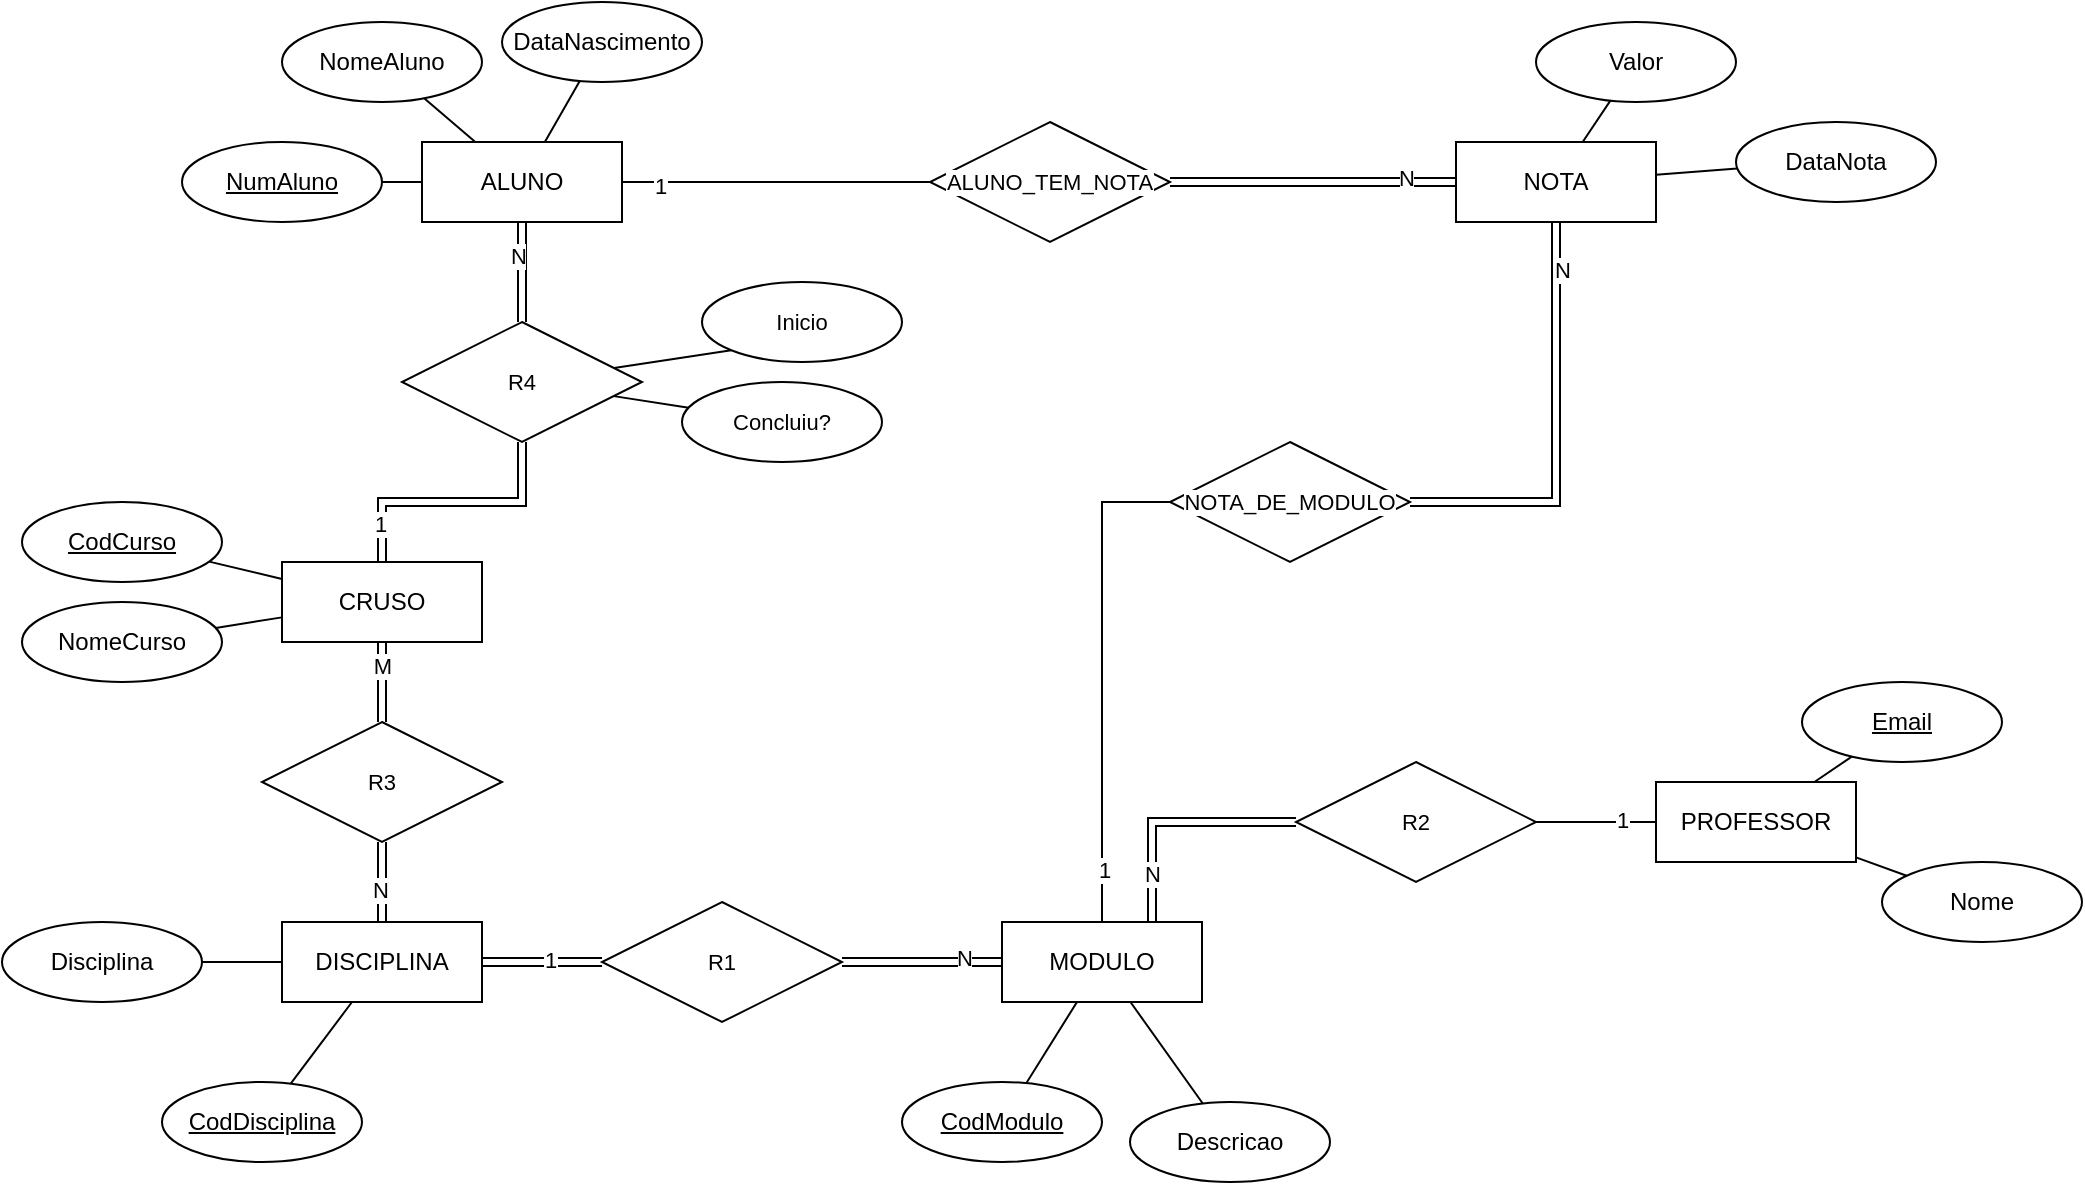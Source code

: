 <mxfile version="28.2.7">
  <diagram name="Página-1" id="MHhO3B8RtaJONkMKsSJi">
    <mxGraphModel dx="2013" dy="755" grid="1" gridSize="10" guides="1" tooltips="1" connect="1" arrows="1" fold="1" page="1" pageScale="1" pageWidth="827" pageHeight="1169" math="0" shadow="0">
      <root>
        <mxCell id="0" />
        <mxCell id="1" parent="0" />
        <mxCell id="IU_N7pR2QT1F5y08y8DE-42" style="shape=connector;rounded=0;orthogonalLoop=1;jettySize=auto;html=1;strokeColor=default;align=center;verticalAlign=middle;fontFamily=Helvetica;fontSize=11;fontColor=default;labelBackgroundColor=default;endArrow=none;endFill=0;edgeStyle=orthogonalEdgeStyle;" parent="1" source="IU_N7pR2QT1F5y08y8DE-1" target="IU_N7pR2QT1F5y08y8DE-36" edge="1">
          <mxGeometry relative="1" as="geometry" />
        </mxCell>
        <mxCell id="IU_N7pR2QT1F5y08y8DE-62" value="1" style="edgeLabel;html=1;align=center;verticalAlign=middle;resizable=0;points=[];fontFamily=Helvetica;fontSize=11;fontColor=default;labelBackgroundColor=default;" parent="IU_N7pR2QT1F5y08y8DE-42" vertex="1" connectable="0">
          <mxGeometry x="-0.753" y="-2" relative="1" as="geometry">
            <mxPoint as="offset" />
          </mxGeometry>
        </mxCell>
        <mxCell id="IU_N7pR2QT1F5y08y8DE-58" style="edgeStyle=orthogonalEdgeStyle;shape=link;rounded=0;orthogonalLoop=1;jettySize=auto;html=1;entryX=0.5;entryY=0;entryDx=0;entryDy=0;strokeColor=default;align=center;verticalAlign=middle;fontFamily=Helvetica;fontSize=11;fontColor=default;labelBackgroundColor=default;endArrow=none;endFill=0;" parent="1" source="IU_N7pR2QT1F5y08y8DE-1" target="IU_N7pR2QT1F5y08y8DE-41" edge="1">
          <mxGeometry relative="1" as="geometry" />
        </mxCell>
        <mxCell id="IU_N7pR2QT1F5y08y8DE-63" value="N" style="edgeLabel;html=1;align=center;verticalAlign=middle;resizable=0;points=[];fontFamily=Helvetica;fontSize=11;fontColor=default;labelBackgroundColor=default;" parent="IU_N7pR2QT1F5y08y8DE-58" vertex="1" connectable="0">
          <mxGeometry x="-0.32" y="-2" relative="1" as="geometry">
            <mxPoint as="offset" />
          </mxGeometry>
        </mxCell>
        <mxCell id="IU_N7pR2QT1F5y08y8DE-1" value="ALUNO" style="whiteSpace=wrap;html=1;align=center;" parent="1" vertex="1">
          <mxGeometry x="70" y="110" width="100" height="40" as="geometry" />
        </mxCell>
        <mxCell id="IU_N7pR2QT1F5y08y8DE-44" style="edgeStyle=orthogonalEdgeStyle;shape=link;rounded=0;orthogonalLoop=1;jettySize=auto;html=1;strokeColor=default;align=center;verticalAlign=middle;fontFamily=Helvetica;fontSize=11;fontColor=default;labelBackgroundColor=default;endArrow=none;endFill=0;" parent="1" source="IU_N7pR2QT1F5y08y8DE-2" target="IU_N7pR2QT1F5y08y8DE-36" edge="1">
          <mxGeometry relative="1" as="geometry" />
        </mxCell>
        <mxCell id="IU_N7pR2QT1F5y08y8DE-61" value="N" style="edgeLabel;html=1;align=center;verticalAlign=middle;resizable=0;points=[];fontFamily=Helvetica;fontSize=11;fontColor=default;labelBackgroundColor=default;" parent="IU_N7pR2QT1F5y08y8DE-44" vertex="1" connectable="0">
          <mxGeometry x="-0.65" y="-2" relative="1" as="geometry">
            <mxPoint as="offset" />
          </mxGeometry>
        </mxCell>
        <mxCell id="IU_N7pR2QT1F5y08y8DE-2" value="NOTA" style="whiteSpace=wrap;html=1;align=center;" parent="1" vertex="1">
          <mxGeometry x="587" y="110" width="100" height="40" as="geometry" />
        </mxCell>
        <mxCell id="IU_N7pR2QT1F5y08y8DE-50" style="edgeStyle=orthogonalEdgeStyle;shape=connector;rounded=0;orthogonalLoop=1;jettySize=auto;html=1;entryX=1;entryY=0.5;entryDx=0;entryDy=0;strokeColor=default;align=center;verticalAlign=middle;fontFamily=Helvetica;fontSize=11;fontColor=default;labelBackgroundColor=default;endArrow=none;endFill=0;" parent="1" source="IU_N7pR2QT1F5y08y8DE-3" target="IU_N7pR2QT1F5y08y8DE-38" edge="1">
          <mxGeometry relative="1" as="geometry" />
        </mxCell>
        <mxCell id="IU_N7pR2QT1F5y08y8DE-70" value="1" style="edgeLabel;html=1;align=center;verticalAlign=middle;resizable=0;points=[];fontFamily=Helvetica;fontSize=11;fontColor=default;labelBackgroundColor=default;" parent="IU_N7pR2QT1F5y08y8DE-50" vertex="1" connectable="0">
          <mxGeometry x="-0.433" y="-1" relative="1" as="geometry">
            <mxPoint as="offset" />
          </mxGeometry>
        </mxCell>
        <mxCell id="IU_N7pR2QT1F5y08y8DE-3" value="PROFESSOR" style="whiteSpace=wrap;html=1;align=center;" parent="1" vertex="1">
          <mxGeometry x="687" y="430" width="100" height="40" as="geometry" />
        </mxCell>
        <mxCell id="IU_N7pR2QT1F5y08y8DE-46" style="edgeStyle=orthogonalEdgeStyle;shape=connector;rounded=0;orthogonalLoop=1;jettySize=auto;html=1;entryX=0;entryY=0.5;entryDx=0;entryDy=0;strokeColor=default;align=center;verticalAlign=middle;fontFamily=Helvetica;fontSize=11;fontColor=default;labelBackgroundColor=default;endArrow=none;endFill=0;" parent="1" source="IU_N7pR2QT1F5y08y8DE-4" target="IU_N7pR2QT1F5y08y8DE-37" edge="1">
          <mxGeometry relative="1" as="geometry" />
        </mxCell>
        <mxCell id="IU_N7pR2QT1F5y08y8DE-71" value="1" style="edgeLabel;html=1;align=center;verticalAlign=middle;resizable=0;points=[];fontFamily=Helvetica;fontSize=11;fontColor=default;labelBackgroundColor=default;" parent="IU_N7pR2QT1F5y08y8DE-46" vertex="1" connectable="0">
          <mxGeometry x="-0.787" y="-1" relative="1" as="geometry">
            <mxPoint as="offset" />
          </mxGeometry>
        </mxCell>
        <mxCell id="IU_N7pR2QT1F5y08y8DE-47" style="edgeStyle=orthogonalEdgeStyle;shape=link;rounded=0;orthogonalLoop=1;jettySize=auto;html=1;entryX=1;entryY=0.5;entryDx=0;entryDy=0;strokeColor=default;align=center;verticalAlign=middle;fontFamily=Helvetica;fontSize=11;fontColor=default;labelBackgroundColor=default;endArrow=none;endFill=0;" parent="1" source="IU_N7pR2QT1F5y08y8DE-4" target="IU_N7pR2QT1F5y08y8DE-39" edge="1">
          <mxGeometry relative="1" as="geometry" />
        </mxCell>
        <mxCell id="IU_N7pR2QT1F5y08y8DE-68" value="N" style="edgeLabel;html=1;align=center;verticalAlign=middle;resizable=0;points=[];fontFamily=Helvetica;fontSize=11;fontColor=default;labelBackgroundColor=default;" parent="IU_N7pR2QT1F5y08y8DE-47" vertex="1" connectable="0">
          <mxGeometry x="-0.525" y="-2" relative="1" as="geometry">
            <mxPoint as="offset" />
          </mxGeometry>
        </mxCell>
        <mxCell id="IU_N7pR2QT1F5y08y8DE-4" value="MODULO" style="whiteSpace=wrap;html=1;align=center;" parent="1" vertex="1">
          <mxGeometry x="360" y="500" width="100" height="40" as="geometry" />
        </mxCell>
        <mxCell id="IU_N7pR2QT1F5y08y8DE-48" style="edgeStyle=orthogonalEdgeStyle;shape=link;rounded=0;orthogonalLoop=1;jettySize=auto;html=1;entryX=0;entryY=0.5;entryDx=0;entryDy=0;strokeColor=default;align=center;verticalAlign=middle;fontFamily=Helvetica;fontSize=11;fontColor=default;labelBackgroundColor=default;endArrow=none;endFill=0;" parent="1" source="IU_N7pR2QT1F5y08y8DE-5" target="IU_N7pR2QT1F5y08y8DE-39" edge="1">
          <mxGeometry relative="1" as="geometry" />
        </mxCell>
        <mxCell id="IU_N7pR2QT1F5y08y8DE-67" value="1" style="edgeLabel;html=1;align=center;verticalAlign=middle;resizable=0;points=[];fontFamily=Helvetica;fontSize=11;fontColor=default;labelBackgroundColor=default;" parent="IU_N7pR2QT1F5y08y8DE-48" vertex="1" connectable="0">
          <mxGeometry x="0.133" y="1" relative="1" as="geometry">
            <mxPoint as="offset" />
          </mxGeometry>
        </mxCell>
        <mxCell id="IU_N7pR2QT1F5y08y8DE-54" style="edgeStyle=orthogonalEdgeStyle;shape=link;rounded=0;orthogonalLoop=1;jettySize=auto;html=1;strokeColor=default;align=center;verticalAlign=middle;fontFamily=Helvetica;fontSize=11;fontColor=default;labelBackgroundColor=default;endArrow=none;endFill=0;" parent="1" source="IU_N7pR2QT1F5y08y8DE-5" target="IU_N7pR2QT1F5y08y8DE-40" edge="1">
          <mxGeometry relative="1" as="geometry" />
        </mxCell>
        <mxCell id="IU_N7pR2QT1F5y08y8DE-65" value="N" style="edgeLabel;html=1;align=center;verticalAlign=middle;resizable=0;points=[];fontFamily=Helvetica;fontSize=11;fontColor=default;labelBackgroundColor=default;" parent="IU_N7pR2QT1F5y08y8DE-54" vertex="1" connectable="0">
          <mxGeometry x="-0.2" y="1" relative="1" as="geometry">
            <mxPoint as="offset" />
          </mxGeometry>
        </mxCell>
        <mxCell id="IU_N7pR2QT1F5y08y8DE-5" value="DISCIPLINA" style="whiteSpace=wrap;html=1;align=center;" parent="1" vertex="1">
          <mxGeometry y="500" width="100" height="40" as="geometry" />
        </mxCell>
        <mxCell id="IU_N7pR2QT1F5y08y8DE-56" style="edgeStyle=orthogonalEdgeStyle;shape=link;rounded=0;orthogonalLoop=1;jettySize=auto;html=1;entryX=0.5;entryY=0;entryDx=0;entryDy=0;strokeColor=default;align=center;verticalAlign=middle;fontFamily=Helvetica;fontSize=11;fontColor=default;labelBackgroundColor=default;endArrow=none;endFill=0;" parent="1" source="IU_N7pR2QT1F5y08y8DE-6" target="IU_N7pR2QT1F5y08y8DE-40" edge="1">
          <mxGeometry relative="1" as="geometry" />
        </mxCell>
        <mxCell id="IU_N7pR2QT1F5y08y8DE-66" value="M" style="edgeLabel;html=1;align=center;verticalAlign=middle;resizable=0;points=[];fontFamily=Helvetica;fontSize=11;fontColor=default;labelBackgroundColor=default;" parent="IU_N7pR2QT1F5y08y8DE-56" vertex="1" connectable="0">
          <mxGeometry x="-0.4" relative="1" as="geometry">
            <mxPoint as="offset" />
          </mxGeometry>
        </mxCell>
        <mxCell id="IU_N7pR2QT1F5y08y8DE-59" style="edgeStyle=orthogonalEdgeStyle;shape=link;rounded=0;orthogonalLoop=1;jettySize=auto;html=1;entryX=0.5;entryY=1;entryDx=0;entryDy=0;strokeColor=default;align=center;verticalAlign=middle;fontFamily=Helvetica;fontSize=11;fontColor=default;labelBackgroundColor=default;endArrow=none;endFill=0;" parent="1" source="IU_N7pR2QT1F5y08y8DE-6" target="IU_N7pR2QT1F5y08y8DE-41" edge="1">
          <mxGeometry relative="1" as="geometry" />
        </mxCell>
        <mxCell id="IU_N7pR2QT1F5y08y8DE-64" value="1" style="edgeLabel;html=1;align=center;verticalAlign=middle;resizable=0;points=[];fontFamily=Helvetica;fontSize=11;fontColor=default;labelBackgroundColor=default;" parent="IU_N7pR2QT1F5y08y8DE-59" vertex="1" connectable="0">
          <mxGeometry x="-0.708" y="1" relative="1" as="geometry">
            <mxPoint as="offset" />
          </mxGeometry>
        </mxCell>
        <mxCell id="IU_N7pR2QT1F5y08y8DE-6" value="CRUSO" style="whiteSpace=wrap;html=1;align=center;" parent="1" vertex="1">
          <mxGeometry y="320" width="100" height="40" as="geometry" />
        </mxCell>
        <mxCell id="IU_N7pR2QT1F5y08y8DE-22" style="rounded=0;orthogonalLoop=1;jettySize=auto;html=1;endArrow=none;endFill=0;" parent="1" source="IU_N7pR2QT1F5y08y8DE-8" target="IU_N7pR2QT1F5y08y8DE-1" edge="1">
          <mxGeometry relative="1" as="geometry" />
        </mxCell>
        <mxCell id="IU_N7pR2QT1F5y08y8DE-8" value="NomeAluno" style="ellipse;whiteSpace=wrap;html=1;align=center;" parent="1" vertex="1">
          <mxGeometry y="50" width="100" height="40" as="geometry" />
        </mxCell>
        <mxCell id="IU_N7pR2QT1F5y08y8DE-23" style="edgeStyle=none;shape=connector;rounded=0;orthogonalLoop=1;jettySize=auto;html=1;strokeColor=default;align=center;verticalAlign=middle;fontFamily=Helvetica;fontSize=11;fontColor=default;labelBackgroundColor=default;endArrow=none;endFill=0;" parent="1" source="IU_N7pR2QT1F5y08y8DE-9" target="IU_N7pR2QT1F5y08y8DE-1" edge="1">
          <mxGeometry relative="1" as="geometry" />
        </mxCell>
        <mxCell id="IU_N7pR2QT1F5y08y8DE-9" value="DataNascimento" style="ellipse;whiteSpace=wrap;html=1;align=center;" parent="1" vertex="1">
          <mxGeometry x="110" y="40" width="100" height="40" as="geometry" />
        </mxCell>
        <mxCell id="IU_N7pR2QT1F5y08y8DE-24" style="edgeStyle=none;shape=connector;rounded=0;orthogonalLoop=1;jettySize=auto;html=1;strokeColor=default;align=center;verticalAlign=middle;fontFamily=Helvetica;fontSize=11;fontColor=default;labelBackgroundColor=default;endArrow=none;endFill=0;" parent="1" source="IU_N7pR2QT1F5y08y8DE-11" target="IU_N7pR2QT1F5y08y8DE-1" edge="1">
          <mxGeometry relative="1" as="geometry" />
        </mxCell>
        <mxCell id="IU_N7pR2QT1F5y08y8DE-11" value="NumAluno" style="ellipse;whiteSpace=wrap;html=1;align=center;fontStyle=4;" parent="1" vertex="1">
          <mxGeometry x="-50" y="110" width="100" height="40" as="geometry" />
        </mxCell>
        <mxCell id="IU_N7pR2QT1F5y08y8DE-27" style="edgeStyle=none;shape=connector;rounded=0;orthogonalLoop=1;jettySize=auto;html=1;strokeColor=default;align=center;verticalAlign=middle;fontFamily=Helvetica;fontSize=11;fontColor=default;labelBackgroundColor=default;endArrow=none;endFill=0;" parent="1" source="IU_N7pR2QT1F5y08y8DE-12" target="IU_N7pR2QT1F5y08y8DE-2" edge="1">
          <mxGeometry relative="1" as="geometry" />
        </mxCell>
        <mxCell id="IU_N7pR2QT1F5y08y8DE-12" value="Valor" style="ellipse;whiteSpace=wrap;html=1;align=center;" parent="1" vertex="1">
          <mxGeometry x="627" y="50" width="100" height="40" as="geometry" />
        </mxCell>
        <mxCell id="IU_N7pR2QT1F5y08y8DE-28" style="edgeStyle=none;shape=connector;rounded=0;orthogonalLoop=1;jettySize=auto;html=1;strokeColor=default;align=center;verticalAlign=middle;fontFamily=Helvetica;fontSize=11;fontColor=default;labelBackgroundColor=default;endArrow=none;endFill=0;" parent="1" source="IU_N7pR2QT1F5y08y8DE-13" target="IU_N7pR2QT1F5y08y8DE-2" edge="1">
          <mxGeometry relative="1" as="geometry" />
        </mxCell>
        <mxCell id="IU_N7pR2QT1F5y08y8DE-13" value="DataNota" style="ellipse;whiteSpace=wrap;html=1;align=center;" parent="1" vertex="1">
          <mxGeometry x="727" y="100" width="100" height="40" as="geometry" />
        </mxCell>
        <mxCell id="IU_N7pR2QT1F5y08y8DE-29" style="edgeStyle=none;shape=connector;rounded=0;orthogonalLoop=1;jettySize=auto;html=1;strokeColor=default;align=center;verticalAlign=middle;fontFamily=Helvetica;fontSize=11;fontColor=default;labelBackgroundColor=default;endArrow=none;endFill=0;" parent="1" source="IU_N7pR2QT1F5y08y8DE-14" target="IU_N7pR2QT1F5y08y8DE-3" edge="1">
          <mxGeometry relative="1" as="geometry" />
        </mxCell>
        <mxCell id="IU_N7pR2QT1F5y08y8DE-14" value="Email" style="ellipse;whiteSpace=wrap;html=1;align=center;fontStyle=4;" parent="1" vertex="1">
          <mxGeometry x="760" y="380" width="100" height="40" as="geometry" />
        </mxCell>
        <mxCell id="IU_N7pR2QT1F5y08y8DE-30" style="edgeStyle=none;shape=connector;rounded=0;orthogonalLoop=1;jettySize=auto;html=1;strokeColor=default;align=center;verticalAlign=middle;fontFamily=Helvetica;fontSize=11;fontColor=default;labelBackgroundColor=default;endArrow=none;endFill=0;" parent="1" source="IU_N7pR2QT1F5y08y8DE-15" target="IU_N7pR2QT1F5y08y8DE-3" edge="1">
          <mxGeometry relative="1" as="geometry" />
        </mxCell>
        <mxCell id="IU_N7pR2QT1F5y08y8DE-15" value="Nome" style="ellipse;whiteSpace=wrap;html=1;align=center;" parent="1" vertex="1">
          <mxGeometry x="800" y="470" width="100" height="40" as="geometry" />
        </mxCell>
        <mxCell id="IU_N7pR2QT1F5y08y8DE-32" style="edgeStyle=none;shape=connector;rounded=0;orthogonalLoop=1;jettySize=auto;html=1;strokeColor=default;align=center;verticalAlign=middle;fontFamily=Helvetica;fontSize=11;fontColor=default;labelBackgroundColor=default;endArrow=none;endFill=0;" parent="1" source="IU_N7pR2QT1F5y08y8DE-16" target="IU_N7pR2QT1F5y08y8DE-4" edge="1">
          <mxGeometry relative="1" as="geometry" />
        </mxCell>
        <mxCell id="IU_N7pR2QT1F5y08y8DE-16" value="CodModulo" style="ellipse;whiteSpace=wrap;html=1;align=center;fontStyle=4;" parent="1" vertex="1">
          <mxGeometry x="310" y="580" width="100" height="40" as="geometry" />
        </mxCell>
        <mxCell id="IU_N7pR2QT1F5y08y8DE-31" style="edgeStyle=none;shape=connector;rounded=0;orthogonalLoop=1;jettySize=auto;html=1;strokeColor=default;align=center;verticalAlign=middle;fontFamily=Helvetica;fontSize=11;fontColor=default;labelBackgroundColor=default;endArrow=none;endFill=0;" parent="1" source="IU_N7pR2QT1F5y08y8DE-17" target="IU_N7pR2QT1F5y08y8DE-4" edge="1">
          <mxGeometry relative="1" as="geometry" />
        </mxCell>
        <mxCell id="IU_N7pR2QT1F5y08y8DE-17" value="Descricao" style="ellipse;whiteSpace=wrap;html=1;align=center;" parent="1" vertex="1">
          <mxGeometry x="424" y="590" width="100" height="40" as="geometry" />
        </mxCell>
        <mxCell id="IU_N7pR2QT1F5y08y8DE-26" style="edgeStyle=none;shape=connector;rounded=0;orthogonalLoop=1;jettySize=auto;html=1;strokeColor=default;align=center;verticalAlign=middle;fontFamily=Helvetica;fontSize=11;fontColor=default;labelBackgroundColor=default;endArrow=none;endFill=0;" parent="1" source="IU_N7pR2QT1F5y08y8DE-18" target="IU_N7pR2QT1F5y08y8DE-6" edge="1">
          <mxGeometry relative="1" as="geometry" />
        </mxCell>
        <mxCell id="IU_N7pR2QT1F5y08y8DE-18" value="NomeCurso" style="ellipse;whiteSpace=wrap;html=1;align=center;" parent="1" vertex="1">
          <mxGeometry x="-130" y="340" width="100" height="40" as="geometry" />
        </mxCell>
        <mxCell id="IU_N7pR2QT1F5y08y8DE-25" style="edgeStyle=none;shape=connector;rounded=0;orthogonalLoop=1;jettySize=auto;html=1;strokeColor=default;align=center;verticalAlign=middle;fontFamily=Helvetica;fontSize=11;fontColor=default;labelBackgroundColor=default;endArrow=none;endFill=0;" parent="1" source="IU_N7pR2QT1F5y08y8DE-19" target="IU_N7pR2QT1F5y08y8DE-6" edge="1">
          <mxGeometry relative="1" as="geometry" />
        </mxCell>
        <mxCell id="IU_N7pR2QT1F5y08y8DE-19" value="CodCurso" style="ellipse;whiteSpace=wrap;html=1;align=center;fontStyle=4;" parent="1" vertex="1">
          <mxGeometry x="-130" y="290" width="100" height="40" as="geometry" />
        </mxCell>
        <mxCell id="IU_N7pR2QT1F5y08y8DE-34" style="edgeStyle=none;shape=connector;rounded=0;orthogonalLoop=1;jettySize=auto;html=1;strokeColor=default;align=center;verticalAlign=middle;fontFamily=Helvetica;fontSize=11;fontColor=default;labelBackgroundColor=default;endArrow=none;endFill=0;" parent="1" source="IU_N7pR2QT1F5y08y8DE-20" target="IU_N7pR2QT1F5y08y8DE-5" edge="1">
          <mxGeometry relative="1" as="geometry" />
        </mxCell>
        <mxCell id="IU_N7pR2QT1F5y08y8DE-20" value="Disciplina" style="ellipse;whiteSpace=wrap;html=1;align=center;" parent="1" vertex="1">
          <mxGeometry x="-140" y="500" width="100" height="40" as="geometry" />
        </mxCell>
        <mxCell id="IU_N7pR2QT1F5y08y8DE-33" style="edgeStyle=none;shape=connector;rounded=0;orthogonalLoop=1;jettySize=auto;html=1;strokeColor=default;align=center;verticalAlign=middle;fontFamily=Helvetica;fontSize=11;fontColor=default;labelBackgroundColor=default;endArrow=none;endFill=0;" parent="1" source="IU_N7pR2QT1F5y08y8DE-21" target="IU_N7pR2QT1F5y08y8DE-5" edge="1">
          <mxGeometry relative="1" as="geometry" />
        </mxCell>
        <mxCell id="IU_N7pR2QT1F5y08y8DE-21" value="CodDisciplina" style="ellipse;whiteSpace=wrap;html=1;align=center;fontStyle=4;" parent="1" vertex="1">
          <mxGeometry x="-60" y="580" width="100" height="40" as="geometry" />
        </mxCell>
        <mxCell id="IU_N7pR2QT1F5y08y8DE-36" value="ALUNO_TEM_NOTA" style="shape=rhombus;perimeter=rhombusPerimeter;whiteSpace=wrap;html=1;align=center;fontFamily=Helvetica;fontSize=11;fontColor=default;labelBackgroundColor=default;" parent="1" vertex="1">
          <mxGeometry x="324" y="100" width="120" height="60" as="geometry" />
        </mxCell>
        <mxCell id="IU_N7pR2QT1F5y08y8DE-45" style="edgeStyle=orthogonalEdgeStyle;shape=link;rounded=0;orthogonalLoop=1;jettySize=auto;html=1;entryX=0.5;entryY=1;entryDx=0;entryDy=0;strokeColor=default;align=center;verticalAlign=middle;fontFamily=Helvetica;fontSize=11;fontColor=default;labelBackgroundColor=default;endArrow=none;endFill=0;" parent="1" source="IU_N7pR2QT1F5y08y8DE-37" target="IU_N7pR2QT1F5y08y8DE-2" edge="1">
          <mxGeometry relative="1" as="geometry" />
        </mxCell>
        <mxCell id="IU_N7pR2QT1F5y08y8DE-72" value="N" style="edgeLabel;html=1;align=center;verticalAlign=middle;resizable=0;points=[];fontFamily=Helvetica;fontSize=11;fontColor=default;labelBackgroundColor=default;" parent="IU_N7pR2QT1F5y08y8DE-45" vertex="1" connectable="0">
          <mxGeometry x="0.775" y="-3" relative="1" as="geometry">
            <mxPoint as="offset" />
          </mxGeometry>
        </mxCell>
        <mxCell id="IU_N7pR2QT1F5y08y8DE-37" value="NOTA_DE_MODULO" style="shape=rhombus;perimeter=rhombusPerimeter;whiteSpace=wrap;html=1;align=center;fontFamily=Helvetica;fontSize=11;fontColor=default;labelBackgroundColor=default;" parent="1" vertex="1">
          <mxGeometry x="444" y="260" width="120" height="60" as="geometry" />
        </mxCell>
        <mxCell id="IU_N7pR2QT1F5y08y8DE-53" style="edgeStyle=orthogonalEdgeStyle;shape=link;rounded=0;orthogonalLoop=1;jettySize=auto;html=1;entryX=0.75;entryY=0;entryDx=0;entryDy=0;strokeColor=default;align=center;verticalAlign=middle;fontFamily=Helvetica;fontSize=11;fontColor=default;labelBackgroundColor=default;endArrow=none;endFill=0;" parent="1" source="IU_N7pR2QT1F5y08y8DE-38" target="IU_N7pR2QT1F5y08y8DE-4" edge="1">
          <mxGeometry relative="1" as="geometry" />
        </mxCell>
        <mxCell id="IU_N7pR2QT1F5y08y8DE-69" value="N" style="edgeLabel;html=1;align=center;verticalAlign=middle;resizable=0;points=[];fontFamily=Helvetica;fontSize=11;fontColor=default;labelBackgroundColor=default;" parent="IU_N7pR2QT1F5y08y8DE-53" vertex="1" connectable="0">
          <mxGeometry x="0.607" relative="1" as="geometry">
            <mxPoint as="offset" />
          </mxGeometry>
        </mxCell>
        <mxCell id="IU_N7pR2QT1F5y08y8DE-38" value="R2" style="shape=rhombus;perimeter=rhombusPerimeter;whiteSpace=wrap;html=1;align=center;fontFamily=Helvetica;fontSize=11;fontColor=default;labelBackgroundColor=default;" parent="1" vertex="1">
          <mxGeometry x="507" y="420" width="120" height="60" as="geometry" />
        </mxCell>
        <mxCell id="IU_N7pR2QT1F5y08y8DE-39" value="R1" style="shape=rhombus;perimeter=rhombusPerimeter;whiteSpace=wrap;html=1;align=center;fontFamily=Helvetica;fontSize=11;fontColor=default;labelBackgroundColor=default;" parent="1" vertex="1">
          <mxGeometry x="160" y="490" width="120" height="60" as="geometry" />
        </mxCell>
        <mxCell id="IU_N7pR2QT1F5y08y8DE-40" value="R3" style="shape=rhombus;perimeter=rhombusPerimeter;whiteSpace=wrap;html=1;align=center;fontFamily=Helvetica;fontSize=11;fontColor=default;labelBackgroundColor=default;" parent="1" vertex="1">
          <mxGeometry x="-10" y="400" width="120" height="60" as="geometry" />
        </mxCell>
        <mxCell id="ata1PuttYQ1fCbX6eMVL-3" style="shape=connector;rounded=0;orthogonalLoop=1;jettySize=auto;html=1;strokeColor=default;align=center;verticalAlign=middle;fontFamily=Helvetica;fontSize=11;fontColor=default;labelBackgroundColor=default;endArrow=none;endFill=0;" edge="1" parent="1" source="IU_N7pR2QT1F5y08y8DE-41" target="ata1PuttYQ1fCbX6eMVL-2">
          <mxGeometry relative="1" as="geometry" />
        </mxCell>
        <mxCell id="ata1PuttYQ1fCbX6eMVL-4" style="edgeStyle=none;shape=connector;rounded=0;orthogonalLoop=1;jettySize=auto;html=1;entryX=0;entryY=1;entryDx=0;entryDy=0;strokeColor=default;align=center;verticalAlign=middle;fontFamily=Helvetica;fontSize=11;fontColor=default;labelBackgroundColor=default;endArrow=none;endFill=0;" edge="1" parent="1" source="IU_N7pR2QT1F5y08y8DE-41" target="ata1PuttYQ1fCbX6eMVL-1">
          <mxGeometry relative="1" as="geometry" />
        </mxCell>
        <mxCell id="IU_N7pR2QT1F5y08y8DE-41" value="R4" style="shape=rhombus;perimeter=rhombusPerimeter;whiteSpace=wrap;html=1;align=center;fontFamily=Helvetica;fontSize=11;fontColor=default;labelBackgroundColor=default;" parent="1" vertex="1">
          <mxGeometry x="60" y="200" width="120" height="60" as="geometry" />
        </mxCell>
        <mxCell id="ata1PuttYQ1fCbX6eMVL-1" value="Inicio" style="ellipse;whiteSpace=wrap;html=1;align=center;fontFamily=Helvetica;fontSize=11;fontColor=default;labelBackgroundColor=default;" vertex="1" parent="1">
          <mxGeometry x="210" y="180" width="100" height="40" as="geometry" />
        </mxCell>
        <mxCell id="ata1PuttYQ1fCbX6eMVL-2" value="Concluiu?" style="ellipse;whiteSpace=wrap;html=1;align=center;fontFamily=Helvetica;fontSize=11;fontColor=default;labelBackgroundColor=default;" vertex="1" parent="1">
          <mxGeometry x="200" y="230" width="100" height="40" as="geometry" />
        </mxCell>
      </root>
    </mxGraphModel>
  </diagram>
</mxfile>
